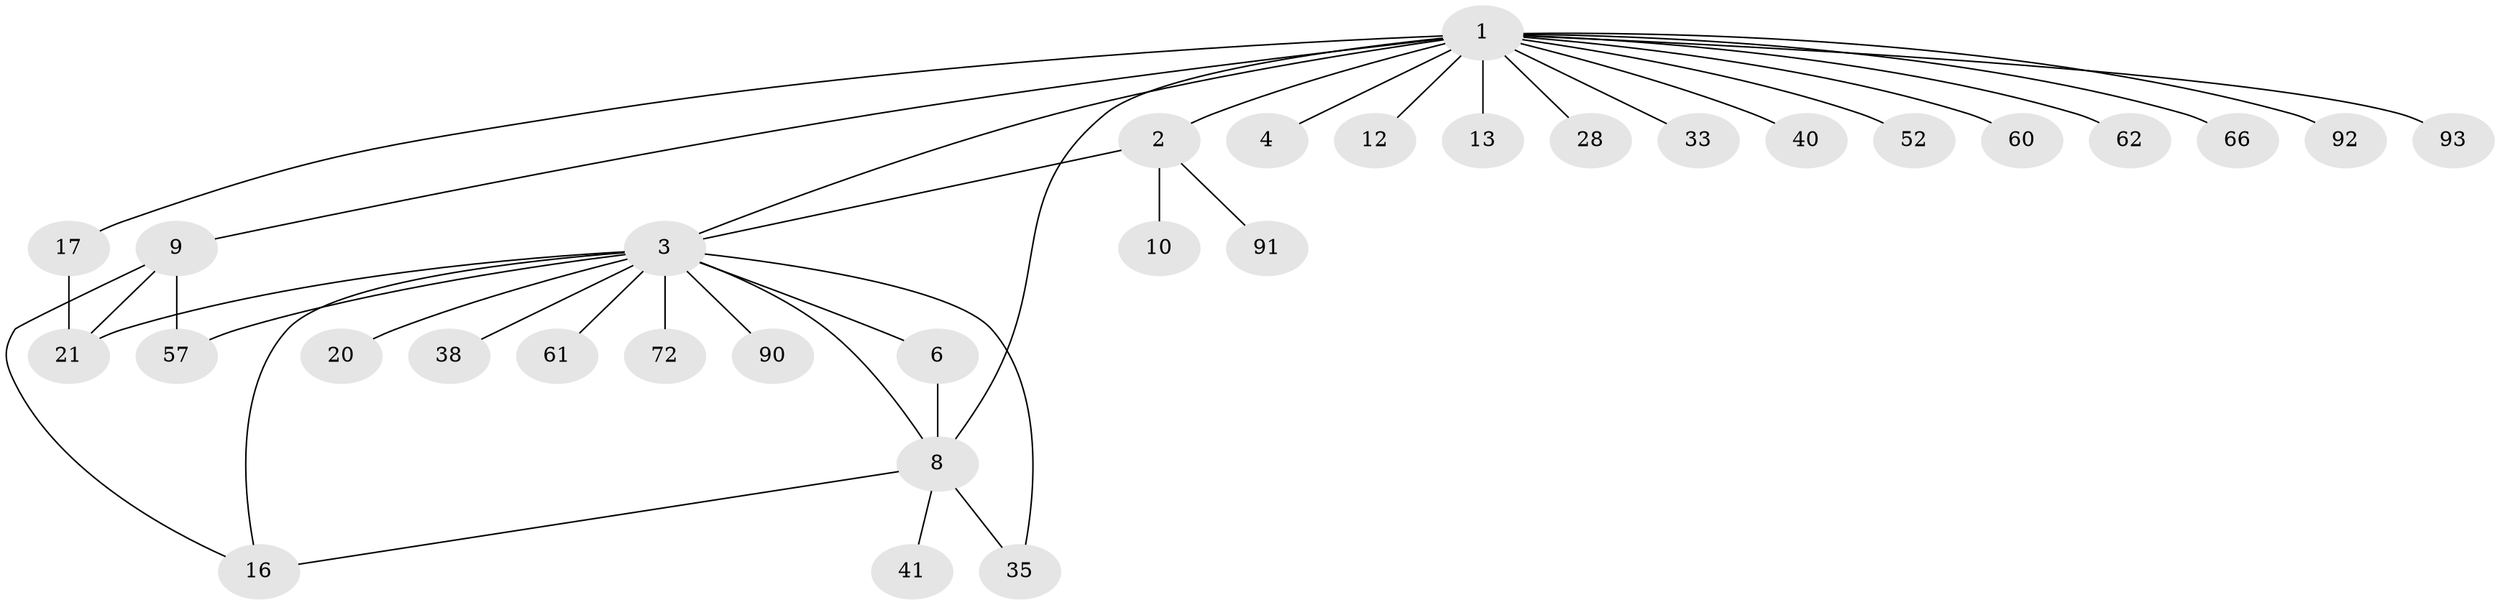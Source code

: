 // original degree distribution, {19: 0.009523809523809525, 4: 0.047619047619047616, 15: 0.009523809523809525, 1: 0.5523809523809524, 7: 0.009523809523809525, 5: 0.02857142857142857, 10: 0.009523809523809525, 6: 0.01904761904761905, 2: 0.23809523809523808, 3: 0.0761904761904762}
// Generated by graph-tools (version 1.1) at 2025/18/03/04/25 18:18:11]
// undirected, 31 vertices, 39 edges
graph export_dot {
graph [start="1"]
  node [color=gray90,style=filled];
  1 [super="+5"];
  2;
  3 [super="+55+42"];
  4;
  6 [super="+64+84+7+19+14"];
  8 [super="+95+18+36+49"];
  9 [super="+15+50+69+82+83+59+11+46+25"];
  10 [super="+89+37+31"];
  12 [super="+75"];
  13 [super="+22+27+80+45"];
  16 [super="+34"];
  17;
  20;
  21 [super="+30+85+39+29+26"];
  28 [super="+48"];
  33 [super="+58"];
  35 [super="+47"];
  38;
  40;
  41 [super="+77"];
  52;
  57 [super="+94"];
  60;
  61 [super="+67"];
  62;
  66;
  72;
  90;
  91;
  92;
  93;
  1 -- 2;
  1 -- 3;
  1 -- 4;
  1 -- 8 [weight=2];
  1 -- 9 [weight=2];
  1 -- 12;
  1 -- 13;
  1 -- 17;
  1 -- 28;
  1 -- 33;
  1 -- 40;
  1 -- 52;
  1 -- 60;
  1 -- 66;
  1 -- 92;
  1 -- 93;
  1 -- 62;
  2 -- 3;
  2 -- 10;
  2 -- 91;
  3 -- 6;
  3 -- 16;
  3 -- 20;
  3 -- 21;
  3 -- 35;
  3 -- 38;
  3 -- 57;
  3 -- 61;
  3 -- 72;
  3 -- 90;
  3 -- 8;
  6 -- 8;
  8 -- 35;
  8 -- 16;
  8 -- 41;
  9 -- 16;
  9 -- 57;
  9 -- 21;
  17 -- 21;
}
